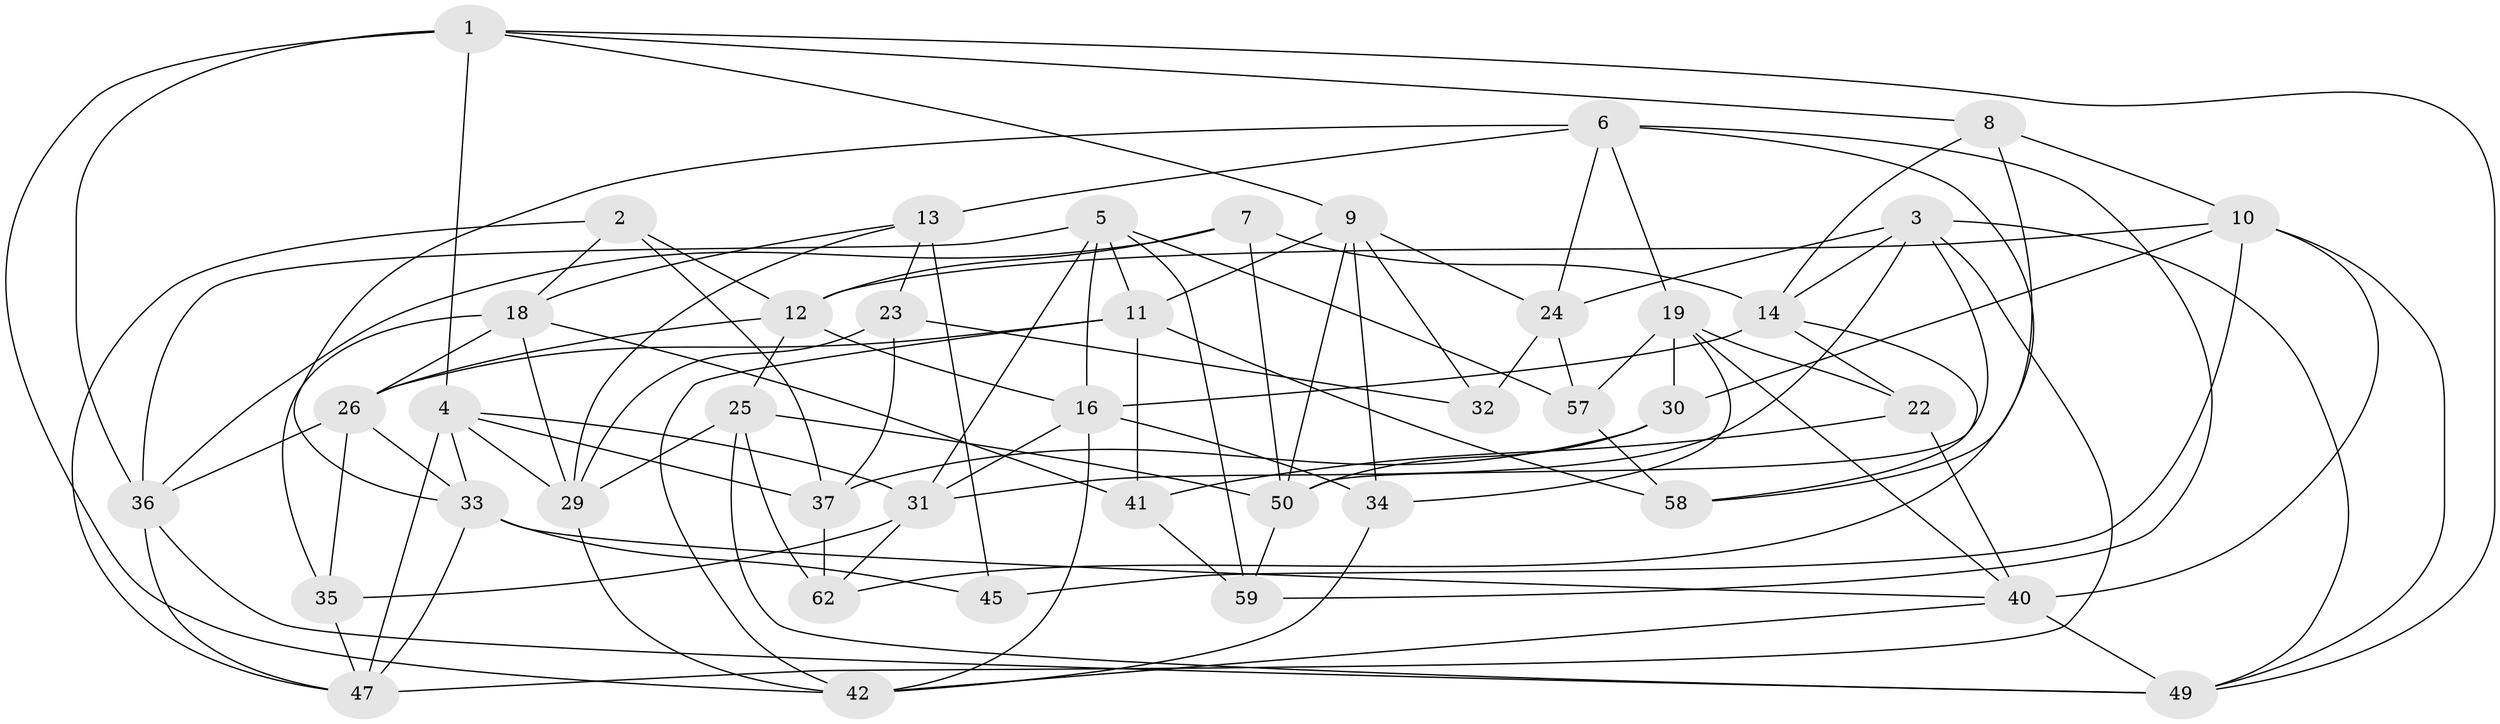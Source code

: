 // original degree distribution, {4: 1.0}
// Generated by graph-tools (version 1.1) at 2025/11/02/27/25 16:11:43]
// undirected, 42 vertices, 108 edges
graph export_dot {
graph [start="1"]
  node [color=gray90,style=filled];
  1 [super="+27"];
  2;
  3 [super="+43"];
  4 [super="+21"];
  5 [super="+38"];
  6 [super="+56"];
  7;
  8;
  9 [super="+61"];
  10 [super="+54"];
  11 [super="+17"];
  12 [super="+20"];
  13 [super="+52"];
  14 [super="+15"];
  16 [super="+67"];
  18 [super="+70"];
  19 [super="+65"];
  22;
  23;
  24 [super="+51"];
  25 [super="+60"];
  26 [super="+28"];
  29 [super="+53"];
  30;
  31 [super="+46"];
  32;
  33 [super="+55"];
  34;
  35;
  36 [super="+66"];
  37 [super="+39"];
  40 [super="+68"];
  41;
  42 [super="+44"];
  45;
  47 [super="+48"];
  49 [super="+69"];
  50 [super="+64"];
  57;
  58;
  59;
  62 [super="+63"];
  1 -- 42;
  1 -- 8;
  1 -- 9;
  1 -- 36;
  1 -- 49;
  1 -- 4;
  2 -- 47;
  2 -- 12;
  2 -- 37;
  2 -- 18;
  3 -- 47;
  3 -- 24;
  3 -- 50;
  3 -- 14;
  3 -- 31;
  3 -- 49;
  4 -- 47;
  4 -- 33;
  4 -- 37;
  4 -- 31;
  4 -- 29;
  5 -- 59;
  5 -- 36;
  5 -- 31;
  5 -- 16;
  5 -- 57;
  5 -- 11;
  6 -- 59;
  6 -- 13;
  6 -- 24;
  6 -- 33;
  6 -- 19;
  6 -- 62;
  7 -- 12;
  7 -- 36;
  7 -- 50;
  7 -- 14;
  8 -- 58;
  8 -- 10;
  8 -- 14;
  9 -- 32;
  9 -- 11;
  9 -- 24;
  9 -- 34;
  9 -- 50;
  10 -- 49;
  10 -- 45;
  10 -- 30;
  10 -- 40;
  10 -- 12;
  11 -- 58;
  11 -- 41;
  11 -- 26;
  11 -- 42;
  12 -- 16;
  12 -- 25;
  12 -- 26;
  13 -- 45 [weight=2];
  13 -- 23;
  13 -- 18;
  13 -- 29;
  14 -- 58;
  14 -- 22;
  14 -- 16;
  16 -- 31;
  16 -- 34;
  16 -- 42;
  18 -- 29;
  18 -- 35;
  18 -- 41;
  18 -- 26;
  19 -- 57;
  19 -- 22;
  19 -- 34;
  19 -- 40;
  19 -- 30;
  22 -- 41;
  22 -- 40;
  23 -- 37;
  23 -- 29;
  23 -- 32;
  24 -- 57;
  24 -- 32 [weight=2];
  25 -- 49;
  25 -- 50;
  25 -- 62 [weight=2];
  25 -- 29;
  26 -- 35;
  26 -- 33;
  26 -- 36;
  29 -- 42;
  30 -- 50;
  30 -- 37;
  31 -- 62;
  31 -- 35;
  33 -- 45;
  33 -- 47;
  33 -- 40;
  34 -- 42;
  35 -- 47;
  36 -- 47;
  36 -- 49;
  37 -- 62 [weight=2];
  40 -- 42;
  40 -- 49;
  41 -- 59;
  50 -- 59;
  57 -- 58;
}
